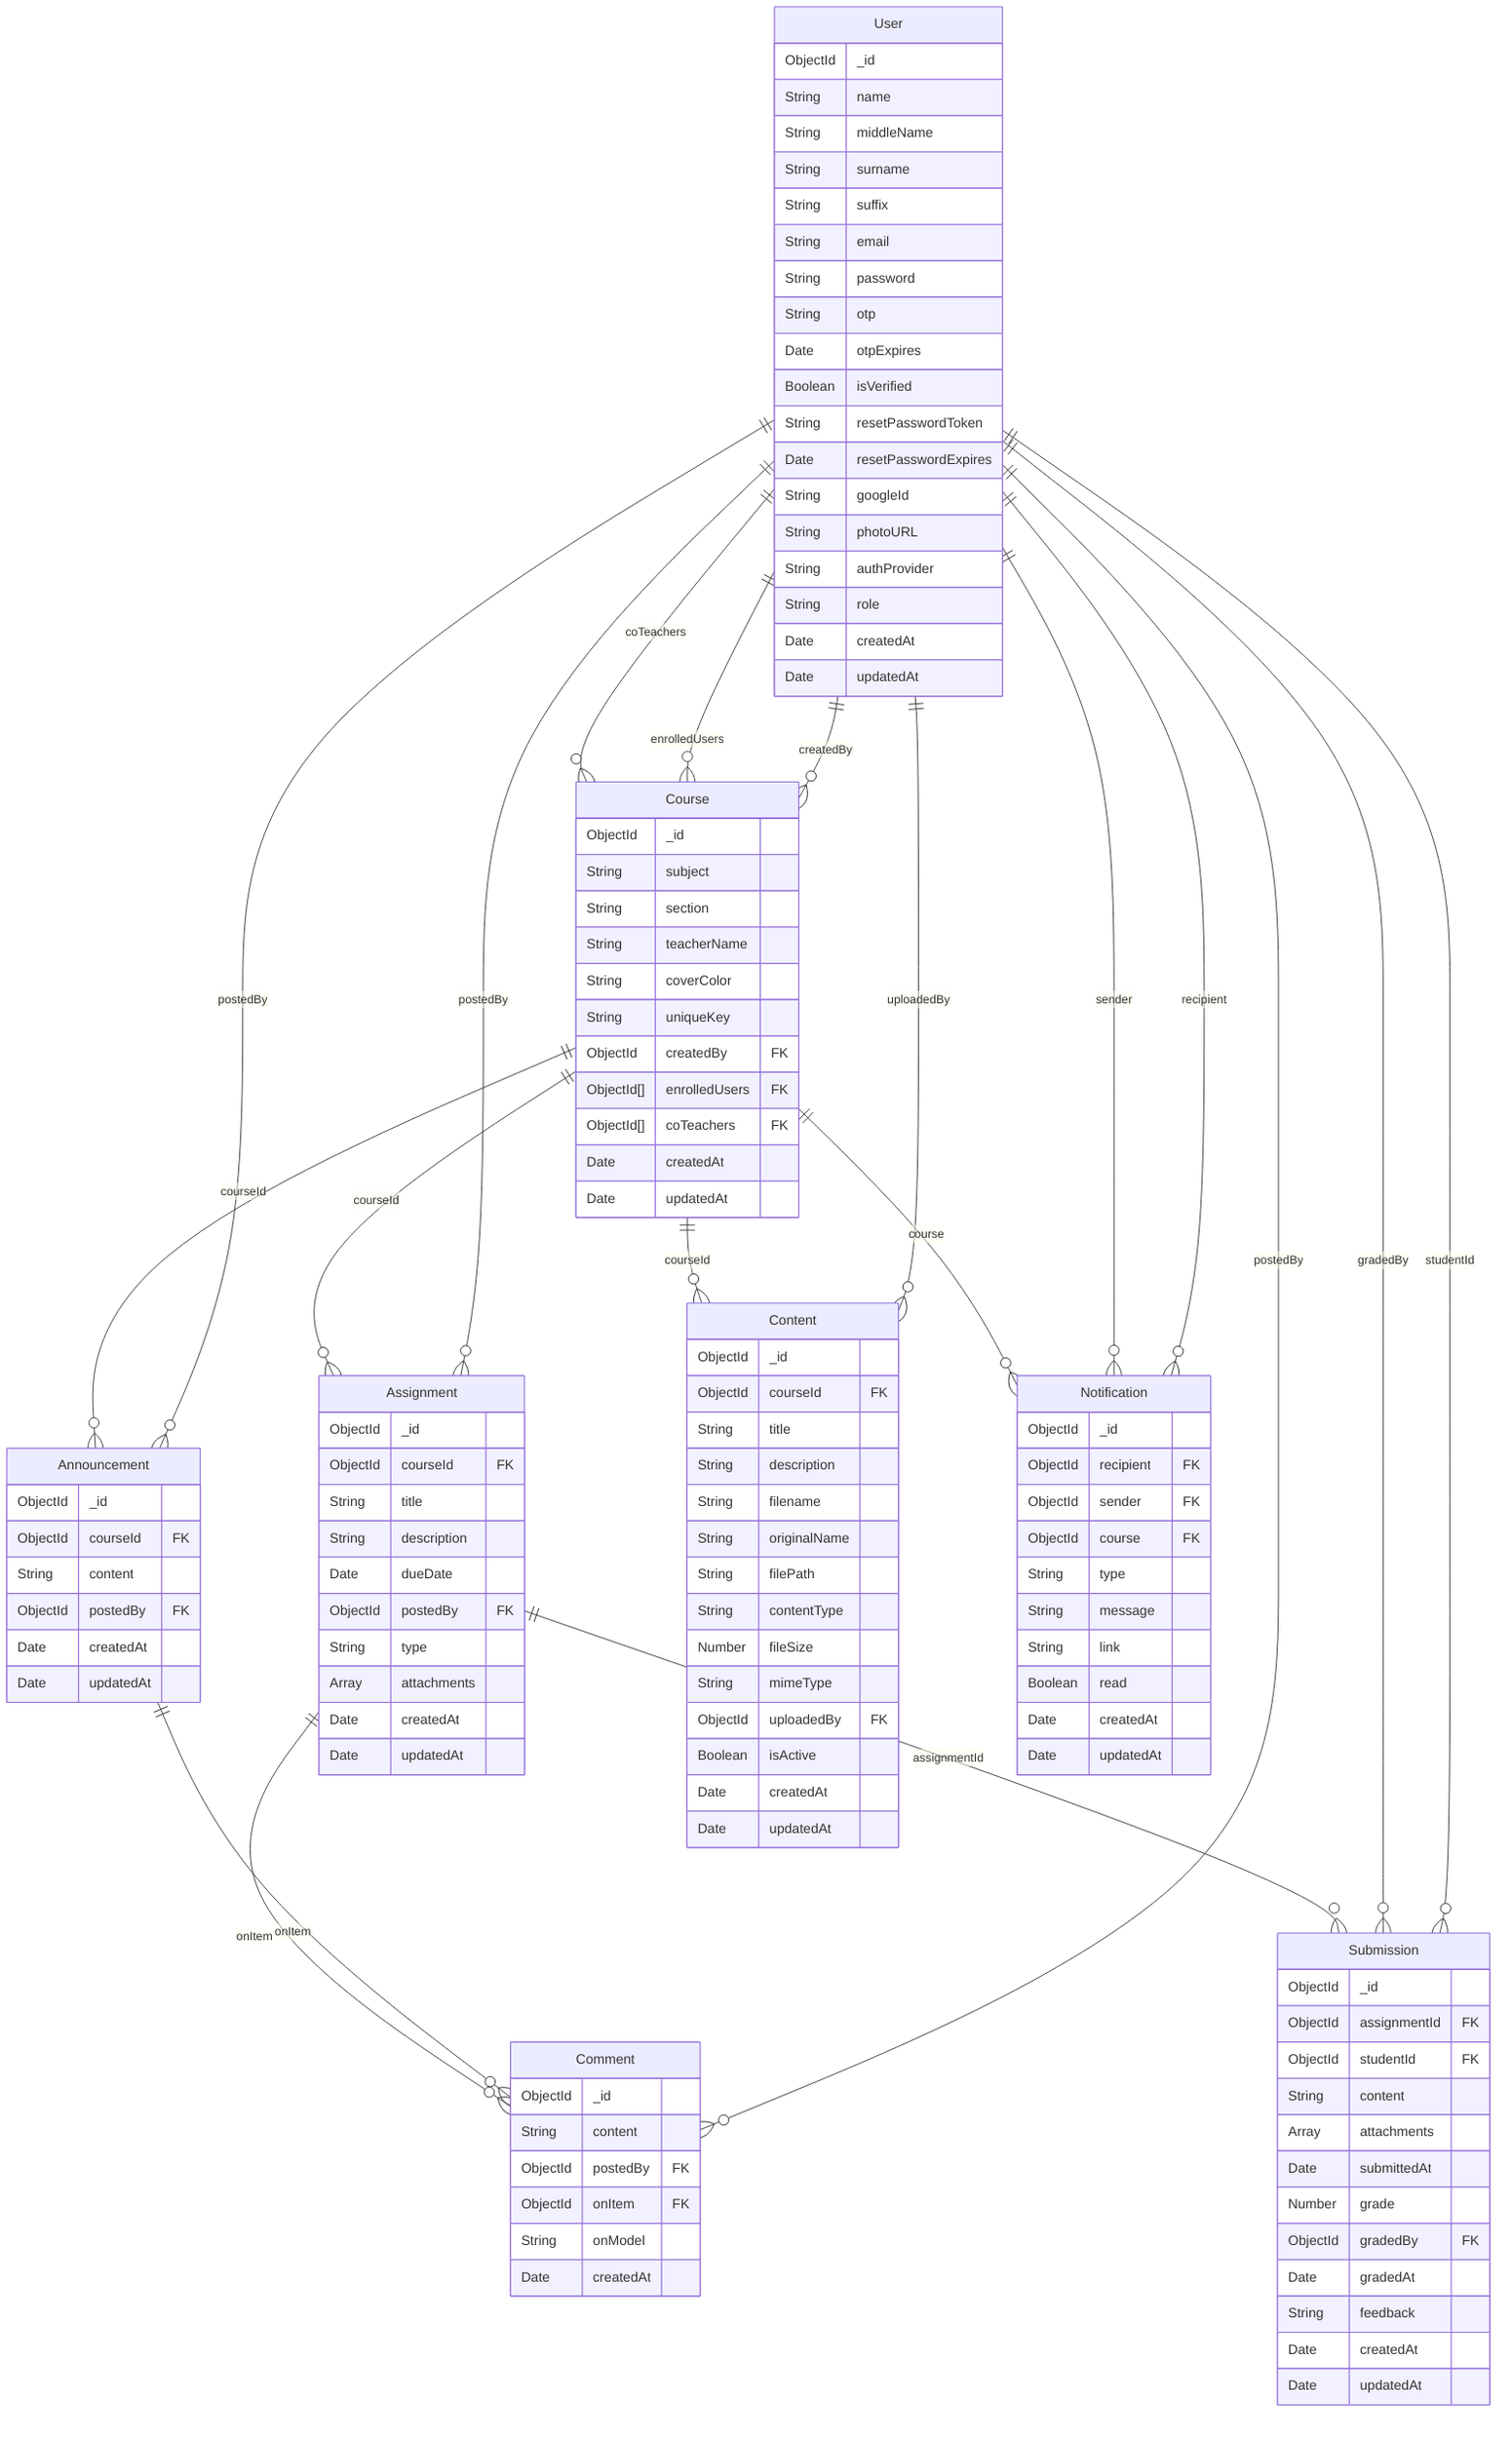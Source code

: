 erDiagram
    User ||--o{ Course : createdBy
    User ||--o{ Course : enrolledUsers
    User ||--o{ Course : coTeachers
    User ||--o{ Announcement : postedBy
    User ||--o{ Assignment : postedBy
    User ||--o{ Content : uploadedBy
    User ||--o{ Comment : postedBy
    User ||--o{ Submission : studentId
    User ||--o{ Submission : gradedBy
    User ||--o{ Notification : recipient
    User ||--o{ Notification : sender

    Course ||--o{ Announcement : courseId
    Course ||--o{ Assignment : courseId
    Course ||--o{ Content : courseId
    Course ||--o{ Notification : course

    Announcement ||--o{ Comment : onItem
    Assignment ||--o{ Comment : onItem
    Assignment ||--o{ Submission : assignmentId

    Comment {
        ObjectId _id
        String content
        ObjectId postedBy FK
        ObjectId onItem FK
        String onModel
        Date createdAt
    }

    User {
        ObjectId _id
        String name
        String middleName
        String surname
        String suffix
        String email
        String password
        String otp
        Date otpExpires
        Boolean isVerified
        String resetPasswordToken
        Date resetPasswordExpires
        String googleId
        String photoURL
        String authProvider
        String role
        Date createdAt
        Date updatedAt
    }

    Course {
        ObjectId _id
        String subject
        String section
        String teacherName
        String coverColor
        String uniqueKey
        ObjectId createdBy FK
        ObjectId[] enrolledUsers FK
        ObjectId[] coTeachers FK
        Date createdAt
        Date updatedAt
    }

    Announcement {
        ObjectId _id
        ObjectId courseId FK
        String content
        ObjectId postedBy FK
        Date createdAt
        Date updatedAt
    }

    Assignment {
        ObjectId _id
        ObjectId courseId FK
        String title
        String description
        Date dueDate
        ObjectId postedBy FK
        String type
        Array attachments
        Date createdAt
        Date updatedAt
    }

    Content {
        ObjectId _id
        ObjectId courseId FK
        String title
        String description
        String filename
        String originalName
        String filePath
        String contentType
        Number fileSize
        String mimeType
        ObjectId uploadedBy FK
        Boolean isActive
        Date createdAt
        Date updatedAt
    }

    Submission {
        ObjectId _id
        ObjectId assignmentId FK
        ObjectId studentId FK
        String content
        Array attachments
        Date submittedAt
        Number grade
        ObjectId gradedBy FK
        Date gradedAt
        String feedback
        Date createdAt
        Date updatedAt
    }

    Notification {
        ObjectId _id
        ObjectId recipient FK
        ObjectId sender FK
        ObjectId course FK
        String type
        String message
        String link
        Boolean read
        Date createdAt
        Date updatedAt
    }